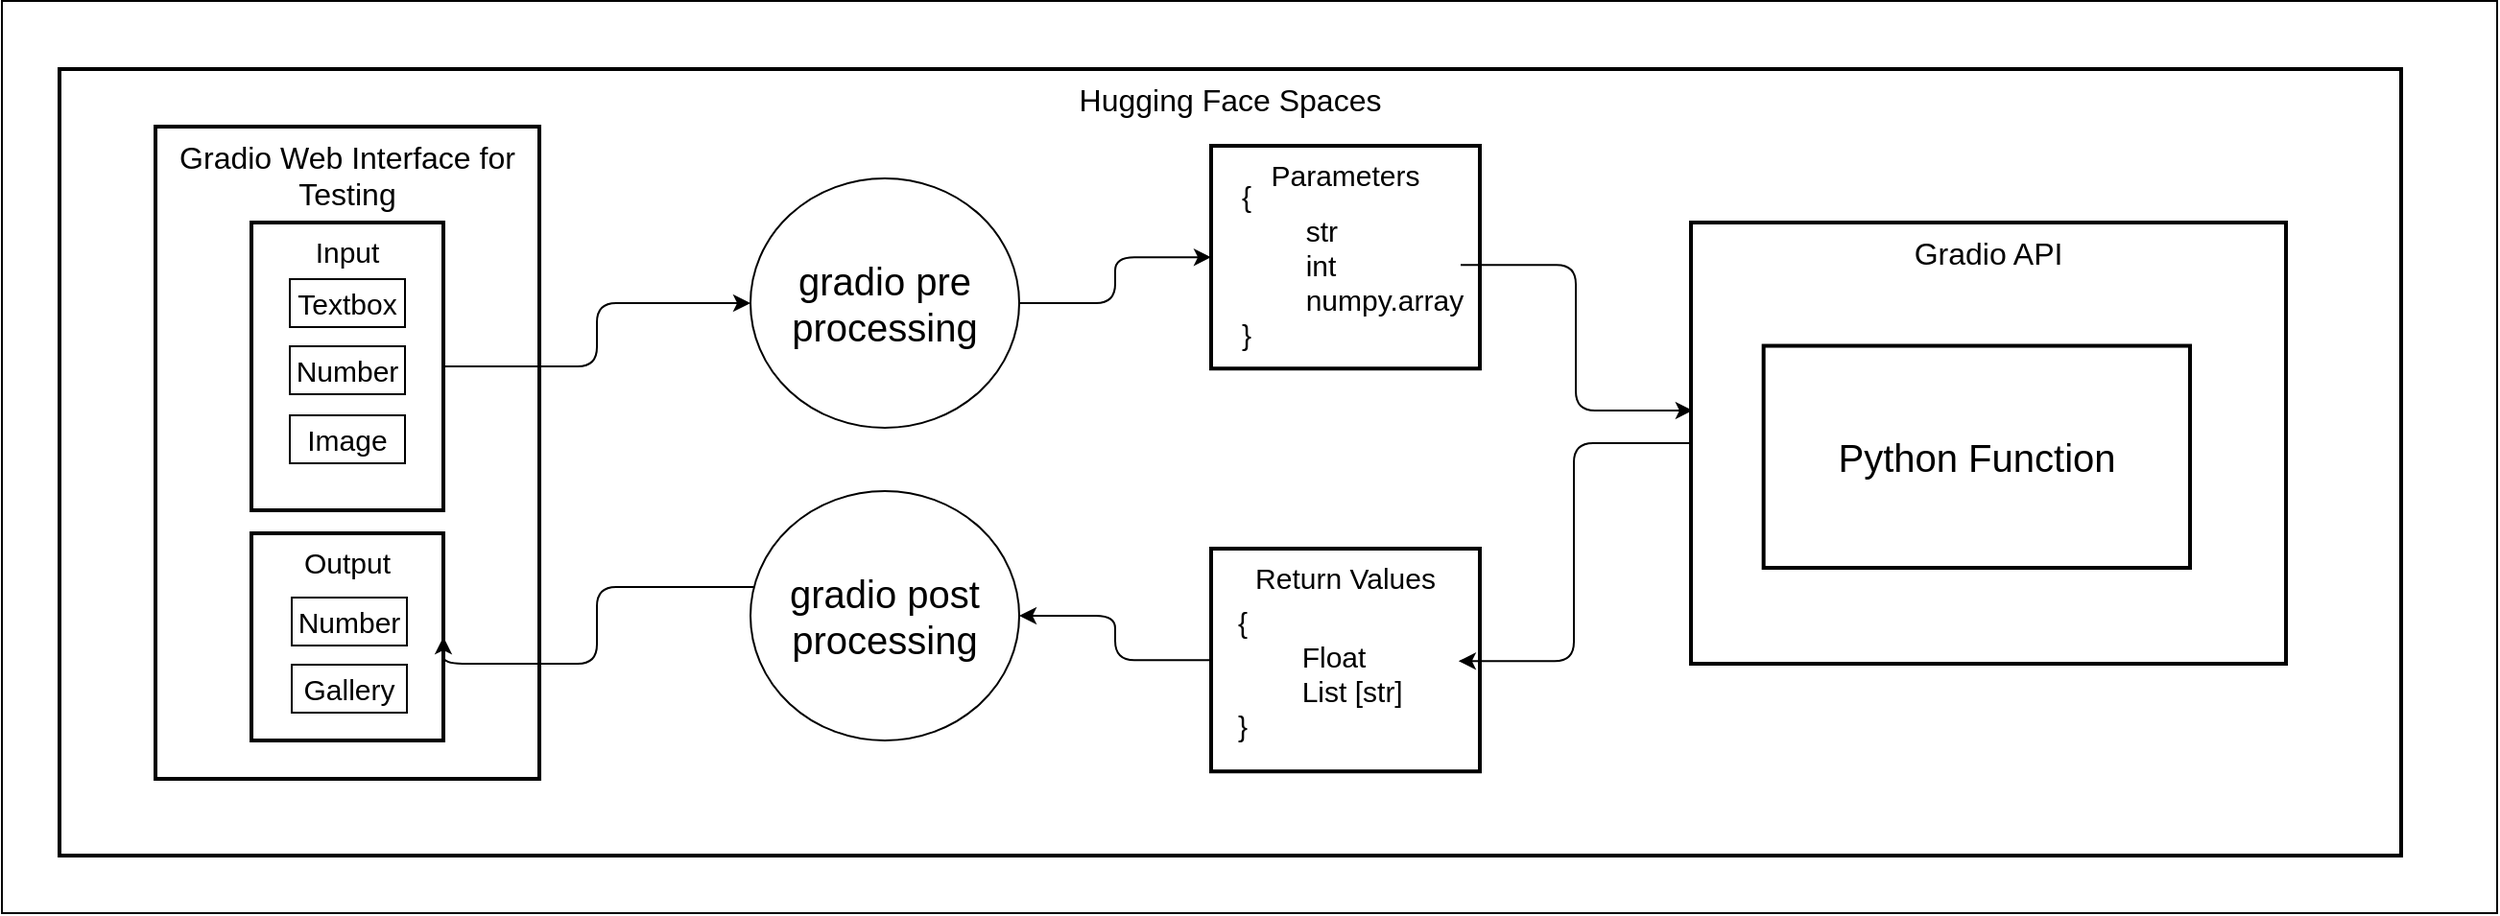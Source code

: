 <mxfile version="26.0.8">
  <diagram id="C5RBs43oDa-KdzZeNtuy" name="Page-1">
    <mxGraphModel grid="1" page="1" gridSize="10" guides="1" tooltips="1" connect="1" arrows="1" fold="1" pageScale="1" pageWidth="827" pageHeight="1169" math="0" shadow="0">
      <root>
        <mxCell id="WIyWlLk6GJQsqaUBKTNV-0" />
        <mxCell id="WIyWlLk6GJQsqaUBKTNV-1" parent="WIyWlLk6GJQsqaUBKTNV-0" />
        <mxCell id="skzIu8i358GmqLHpjOFL-72" value="" style="rounded=0;whiteSpace=wrap;html=1;" vertex="1" parent="WIyWlLk6GJQsqaUBKTNV-1">
          <mxGeometry x="100" y="274.5" width="1300" height="475.5" as="geometry" />
        </mxCell>
        <mxCell id="skzIu8i358GmqLHpjOFL-18" value="Hugging Face Spaces" style="whiteSpace=wrap;strokeWidth=2;verticalAlign=top;fontSize=16;" vertex="1" parent="WIyWlLk6GJQsqaUBKTNV-1">
          <mxGeometry x="130" y="310" width="1220" height="410" as="geometry" />
        </mxCell>
        <mxCell id="skzIu8i358GmqLHpjOFL-19" value="Gradio Web Interface for Testing" style="whiteSpace=wrap;strokeWidth=2;verticalAlign=top;container=0;fontSize=16;" vertex="1" parent="WIyWlLk6GJQsqaUBKTNV-1">
          <mxGeometry x="180" y="340" width="200" height="340" as="geometry" />
        </mxCell>
        <mxCell id="skzIu8i358GmqLHpjOFL-22" value="Gradio API" style="whiteSpace=wrap;strokeWidth=2;verticalAlign=top;container=0;fontSize=16;" vertex="1" parent="WIyWlLk6GJQsqaUBKTNV-1">
          <mxGeometry x="980" y="390" width="310" height="230" as="geometry" />
        </mxCell>
        <mxCell id="skzIu8i358GmqLHpjOFL-66" style="edgeStyle=orthogonalEdgeStyle;rounded=1;orthogonalLoop=1;jettySize=auto;html=1;exitX=1;exitY=0.5;exitDx=0;exitDy=0;entryX=0;entryY=0.5;entryDx=0;entryDy=0;curved=0;" edge="1" parent="WIyWlLk6GJQsqaUBKTNV-1" source="skzIu8i358GmqLHpjOFL-20" target="skzIu8i358GmqLHpjOFL-45">
          <mxGeometry relative="1" as="geometry" />
        </mxCell>
        <mxCell id="skzIu8i358GmqLHpjOFL-20" value="Input" style="whiteSpace=wrap;strokeWidth=2;verticalAlign=top;fontSize=15;" vertex="1" parent="WIyWlLk6GJQsqaUBKTNV-1">
          <mxGeometry x="230" y="390" width="100" height="150" as="geometry" />
        </mxCell>
        <mxCell id="skzIu8i358GmqLHpjOFL-21" value="Output" style="whiteSpace=wrap;strokeWidth=2;verticalAlign=top;fontSize=15;" vertex="1" parent="WIyWlLk6GJQsqaUBKTNV-1">
          <mxGeometry x="230" y="552" width="100" height="108" as="geometry" />
        </mxCell>
        <mxCell id="skzIu8i358GmqLHpjOFL-39" value="&lt;font style=&quot;font-size: 15px;&quot;&gt;Textbox&lt;/font&gt;" style="rounded=0;whiteSpace=wrap;html=1;" vertex="1" parent="WIyWlLk6GJQsqaUBKTNV-1">
          <mxGeometry x="250" y="419.5" width="60" height="25" as="geometry" />
        </mxCell>
        <mxCell id="skzIu8i358GmqLHpjOFL-40" value="&lt;font style=&quot;font-size: 15px;&quot;&gt;Number&lt;/font&gt;" style="rounded=0;whiteSpace=wrap;html=1;" vertex="1" parent="WIyWlLk6GJQsqaUBKTNV-1">
          <mxGeometry x="250" y="454.5" width="60" height="25" as="geometry" />
        </mxCell>
        <mxCell id="skzIu8i358GmqLHpjOFL-41" value="&lt;font style=&quot;font-size: 15px;&quot;&gt;Image&lt;/font&gt;" style="rounded=0;whiteSpace=wrap;html=1;" vertex="1" parent="WIyWlLk6GJQsqaUBKTNV-1">
          <mxGeometry x="250" y="490.5" width="60" height="25" as="geometry" />
        </mxCell>
        <mxCell id="skzIu8i358GmqLHpjOFL-42" value="&lt;font style=&quot;font-size: 15px;&quot;&gt;Number&lt;/font&gt;" style="rounded=0;whiteSpace=wrap;html=1;" vertex="1" parent="WIyWlLk6GJQsqaUBKTNV-1">
          <mxGeometry x="251" y="585.5" width="60" height="25" as="geometry" />
        </mxCell>
        <mxCell id="skzIu8i358GmqLHpjOFL-43" value="&lt;font style=&quot;font-size: 15px;&quot;&gt;Gallery&lt;/font&gt;" style="rounded=0;whiteSpace=wrap;html=1;" vertex="1" parent="WIyWlLk6GJQsqaUBKTNV-1">
          <mxGeometry x="251" y="620.5" width="60" height="25" as="geometry" />
        </mxCell>
        <mxCell id="skzIu8i358GmqLHpjOFL-71" style="edgeStyle=orthogonalEdgeStyle;rounded=1;orthogonalLoop=1;jettySize=auto;html=1;entryX=1;entryY=0.5;entryDx=0;entryDy=0;curved=0;" edge="1" parent="WIyWlLk6GJQsqaUBKTNV-1" source="skzIu8i358GmqLHpjOFL-44" target="skzIu8i358GmqLHpjOFL-21">
          <mxGeometry relative="1" as="geometry">
            <Array as="points">
              <mxPoint x="410" y="580" />
              <mxPoint x="410" y="620" />
              <mxPoint x="330" y="620" />
            </Array>
          </mxGeometry>
        </mxCell>
        <mxCell id="skzIu8i358GmqLHpjOFL-44" value="&lt;font style=&quot;font-size: 20px;&quot;&gt;gradio post processing&lt;/font&gt;" style="ellipse;whiteSpace=wrap;html=1;" vertex="1" parent="WIyWlLk6GJQsqaUBKTNV-1">
          <mxGeometry x="490" y="530" width="140" height="130" as="geometry" />
        </mxCell>
        <mxCell id="skzIu8i358GmqLHpjOFL-67" style="edgeStyle=orthogonalEdgeStyle;rounded=1;orthogonalLoop=1;jettySize=auto;html=1;entryX=0;entryY=0.5;entryDx=0;entryDy=0;curved=0;" edge="1" parent="WIyWlLk6GJQsqaUBKTNV-1" source="skzIu8i358GmqLHpjOFL-45" target="skzIu8i358GmqLHpjOFL-46">
          <mxGeometry relative="1" as="geometry" />
        </mxCell>
        <mxCell id="skzIu8i358GmqLHpjOFL-45" value="&lt;font style=&quot;font-size: 20px;&quot;&gt;gradio pre processing&lt;/font&gt;" style="ellipse;whiteSpace=wrap;html=1;" vertex="1" parent="WIyWlLk6GJQsqaUBKTNV-1">
          <mxGeometry x="490" y="367" width="140" height="130" as="geometry" />
        </mxCell>
        <mxCell id="skzIu8i358GmqLHpjOFL-48" value="" style="group" connectable="0" vertex="1" parent="WIyWlLk6GJQsqaUBKTNV-1">
          <mxGeometry x="730" y="350" width="140" height="116.13" as="geometry" />
        </mxCell>
        <mxCell id="skzIu8i358GmqLHpjOFL-46" value="Parameters" style="whiteSpace=wrap;strokeWidth=2;verticalAlign=top;fontSize=15;" vertex="1" parent="skzIu8i358GmqLHpjOFL-48">
          <mxGeometry width="140" height="116.13" as="geometry" />
        </mxCell>
        <mxCell id="skzIu8i358GmqLHpjOFL-47" value="&lt;font style=&quot;font-size: 15px;&quot;&gt;{&lt;/font&gt;&lt;div&gt;&lt;div style=&quot;&quot;&gt;&lt;font style=&quot;font-size: 15px;&quot;&gt;&lt;span style=&quot;white-space: pre;&quot;&gt;&#x9;&lt;/span&gt;str&lt;/font&gt;&lt;/div&gt;&lt;div style=&quot;&quot;&gt;&lt;font style=&quot;font-size: 15px;&quot;&gt;&lt;span style=&quot;white-space: pre;&quot;&gt;&#x9;&lt;/span&gt;int&amp;nbsp;&lt;/font&gt;&lt;/div&gt;&lt;div style=&quot;&quot;&gt;&lt;font style=&quot;font-size: 15px;&quot;&gt;&lt;span style=&quot;white-space: pre;&quot;&gt;&#x9;&lt;/span&gt;numpy.array&lt;/font&gt;&lt;/div&gt;&lt;div&gt;&lt;font style=&quot;font-size: 15px;&quot;&gt;}&lt;/font&gt;&lt;/div&gt;&lt;/div&gt;" style="text;html=1;align=left;verticalAlign=middle;whiteSpace=wrap;rounded=0;" vertex="1" parent="skzIu8i358GmqLHpjOFL-48">
          <mxGeometry x="14" y="25.63" width="116" height="73" as="geometry" />
        </mxCell>
        <mxCell id="skzIu8i358GmqLHpjOFL-23" value="Python Function" style="whiteSpace=wrap;strokeWidth=2;verticalAlign=middle;container=0;fontSize=20;" vertex="1" parent="WIyWlLk6GJQsqaUBKTNV-1">
          <mxGeometry x="1017.83" y="454.27" width="222.17" height="115.73" as="geometry" />
        </mxCell>
        <mxCell id="skzIu8i358GmqLHpjOFL-49" value="" style="group" connectable="0" vertex="1" parent="WIyWlLk6GJQsqaUBKTNV-1">
          <mxGeometry x="730" y="560" width="140" height="116.13" as="geometry" />
        </mxCell>
        <mxCell id="skzIu8i358GmqLHpjOFL-52" value="" style="group" connectable="0" vertex="1" parent="skzIu8i358GmqLHpjOFL-49">
          <mxGeometry width="140" height="116.13" as="geometry" />
        </mxCell>
        <mxCell id="skzIu8i358GmqLHpjOFL-50" value="Return Values" style="whiteSpace=wrap;strokeWidth=2;verticalAlign=top;fontSize=15;" vertex="1" parent="skzIu8i358GmqLHpjOFL-52">
          <mxGeometry width="140" height="116.13" as="geometry" />
        </mxCell>
        <mxCell id="skzIu8i358GmqLHpjOFL-51" value="&lt;font style=&quot;font-size: 15px;&quot;&gt;{&lt;/font&gt;&lt;div&gt;&lt;div style=&quot;&quot;&gt;&lt;span style=&quot;white-space: pre;&quot;&gt;&lt;font style=&quot;font-size: 15px;&quot;&gt;&#x9;Float&lt;/font&gt;&lt;/span&gt;&lt;/div&gt;&lt;div style=&quot;&quot;&gt;&lt;span style=&quot;white-space: pre;&quot;&gt;&lt;font style=&quot;font-size: 15px;&quot;&gt;&lt;span style=&quot;white-space: pre;&quot;&gt;&#x9;List [str]&lt;/span&gt;&lt;br&gt;&lt;/font&gt;&lt;/span&gt;&lt;/div&gt;&lt;div&gt;&lt;font style=&quot;font-size: 15px;&quot;&gt;}&lt;/font&gt;&lt;/div&gt;&lt;/div&gt;" style="text;html=1;align=left;verticalAlign=middle;whiteSpace=wrap;rounded=0;" vertex="1" parent="skzIu8i358GmqLHpjOFL-52">
          <mxGeometry x="12" y="28.63" width="116" height="73" as="geometry" />
        </mxCell>
        <mxCell id="skzIu8i358GmqLHpjOFL-68" style="edgeStyle=orthogonalEdgeStyle;rounded=1;orthogonalLoop=1;jettySize=auto;html=1;entryX=0.003;entryY=0.426;entryDx=0;entryDy=0;entryPerimeter=0;curved=0;" edge="1" parent="WIyWlLk6GJQsqaUBKTNV-1" source="skzIu8i358GmqLHpjOFL-47" target="skzIu8i358GmqLHpjOFL-22">
          <mxGeometry relative="1" as="geometry" />
        </mxCell>
        <mxCell id="skzIu8i358GmqLHpjOFL-69" style="edgeStyle=orthogonalEdgeStyle;rounded=1;orthogonalLoop=1;jettySize=auto;html=1;entryX=1.008;entryY=0.411;entryDx=0;entryDy=0;entryPerimeter=0;curved=0;" edge="1" parent="WIyWlLk6GJQsqaUBKTNV-1" source="skzIu8i358GmqLHpjOFL-22" target="skzIu8i358GmqLHpjOFL-51">
          <mxGeometry relative="1" as="geometry" />
        </mxCell>
        <mxCell id="skzIu8i358GmqLHpjOFL-70" style="edgeStyle=orthogonalEdgeStyle;rounded=1;orthogonalLoop=1;jettySize=auto;html=1;exitX=0;exitY=0.5;exitDx=0;exitDy=0;entryX=1;entryY=0.5;entryDx=0;entryDy=0;curved=0;" edge="1" parent="WIyWlLk6GJQsqaUBKTNV-1" source="skzIu8i358GmqLHpjOFL-50" target="skzIu8i358GmqLHpjOFL-44">
          <mxGeometry relative="1" as="geometry" />
        </mxCell>
      </root>
    </mxGraphModel>
  </diagram>
</mxfile>
